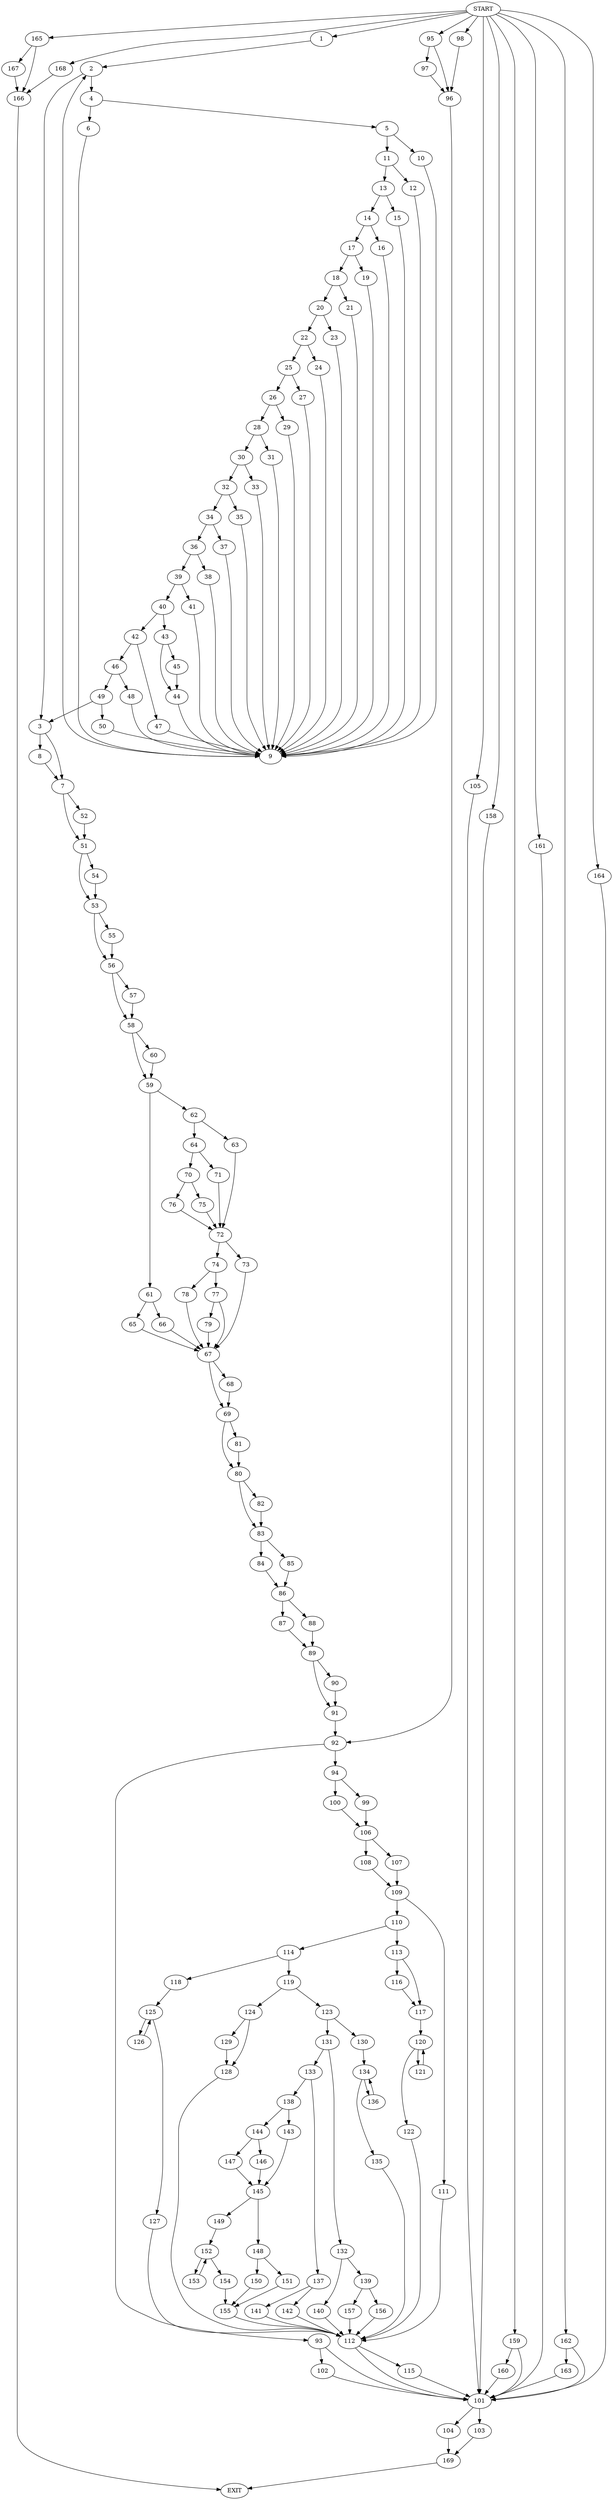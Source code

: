 digraph {
0 [label="START"]
170 [label="EXIT"]
0 -> 1
1 -> 2
2 -> 3
2 -> 4
4 -> 5
4 -> 6
3 -> 7
3 -> 8
6 -> 9
5 -> 10
5 -> 11
9 -> 2
10 -> 9
11 -> 12
11 -> 13
12 -> 9
13 -> 14
13 -> 15
15 -> 9
14 -> 16
14 -> 17
16 -> 9
17 -> 18
17 -> 19
18 -> 20
18 -> 21
19 -> 9
20 -> 22
20 -> 23
21 -> 9
22 -> 24
22 -> 25
23 -> 9
25 -> 26
25 -> 27
24 -> 9
27 -> 9
26 -> 28
26 -> 29
29 -> 9
28 -> 30
28 -> 31
30 -> 32
30 -> 33
31 -> 9
33 -> 9
32 -> 34
32 -> 35
35 -> 9
34 -> 36
34 -> 37
37 -> 9
36 -> 38
36 -> 39
39 -> 40
39 -> 41
38 -> 9
41 -> 9
40 -> 42
40 -> 43
43 -> 44
43 -> 45
42 -> 46
42 -> 47
45 -> 44
44 -> 9
47 -> 9
46 -> 48
46 -> 49
48 -> 9
49 -> 50
49 -> 3
50 -> 9
8 -> 7
7 -> 51
7 -> 52
52 -> 51
51 -> 53
51 -> 54
54 -> 53
53 -> 55
53 -> 56
55 -> 56
56 -> 57
56 -> 58
57 -> 58
58 -> 59
58 -> 60
59 -> 61
59 -> 62
60 -> 59
62 -> 63
62 -> 64
61 -> 65
61 -> 66
65 -> 67
66 -> 67
67 -> 68
67 -> 69
64 -> 70
64 -> 71
63 -> 72
72 -> 73
72 -> 74
70 -> 75
70 -> 76
71 -> 72
76 -> 72
75 -> 72
73 -> 67
74 -> 77
74 -> 78
78 -> 67
77 -> 79
77 -> 67
79 -> 67
69 -> 80
69 -> 81
68 -> 69
80 -> 82
80 -> 83
81 -> 80
83 -> 84
83 -> 85
82 -> 83
84 -> 86
85 -> 86
86 -> 87
86 -> 88
88 -> 89
87 -> 89
89 -> 90
89 -> 91
90 -> 91
91 -> 92
92 -> 93
92 -> 94
0 -> 95
95 -> 96
95 -> 97
96 -> 92
97 -> 96
0 -> 98
98 -> 96
94 -> 99
94 -> 100
93 -> 101
93 -> 102
101 -> 103
101 -> 104
102 -> 101
0 -> 105
105 -> 101
100 -> 106
99 -> 106
106 -> 107
106 -> 108
107 -> 109
108 -> 109
109 -> 110
109 -> 111
111 -> 112
110 -> 113
110 -> 114
112 -> 115
112 -> 101
113 -> 116
113 -> 117
114 -> 118
114 -> 119
117 -> 120
116 -> 117
120 -> 121
120 -> 122
121 -> 120
122 -> 112
119 -> 123
119 -> 124
118 -> 125
125 -> 126
125 -> 127
127 -> 112
126 -> 125
124 -> 128
124 -> 129
123 -> 130
123 -> 131
129 -> 128
128 -> 112
131 -> 132
131 -> 133
130 -> 134
134 -> 135
134 -> 136
136 -> 134
135 -> 112
133 -> 137
133 -> 138
132 -> 139
132 -> 140
137 -> 141
137 -> 142
138 -> 143
138 -> 144
143 -> 145
144 -> 146
144 -> 147
145 -> 148
145 -> 149
146 -> 145
147 -> 145
148 -> 150
148 -> 151
149 -> 152
152 -> 153
152 -> 154
154 -> 155
153 -> 152
155 -> 112
151 -> 155
150 -> 155
141 -> 112
142 -> 112
140 -> 112
139 -> 156
139 -> 157
157 -> 112
156 -> 112
115 -> 101
0 -> 158
158 -> 101
0 -> 159
159 -> 101
159 -> 160
160 -> 101
0 -> 161
161 -> 101
0 -> 162
162 -> 163
162 -> 101
163 -> 101
0 -> 164
164 -> 101
0 -> 165
165 -> 166
165 -> 167
166 -> 170
167 -> 166
0 -> 168
168 -> 166
103 -> 169
104 -> 169
169 -> 170
}
